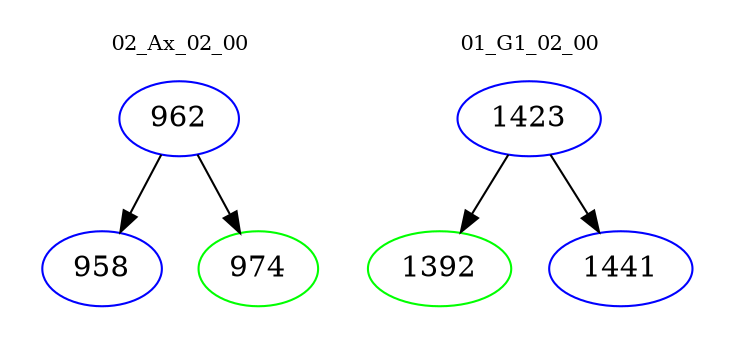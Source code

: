 digraph{
subgraph cluster_0 {
color = white
label = "02_Ax_02_00";
fontsize=10;
T0_962 [label="962", color="blue"]
T0_962 -> T0_958 [color="black"]
T0_958 [label="958", color="blue"]
T0_962 -> T0_974 [color="black"]
T0_974 [label="974", color="green"]
}
subgraph cluster_1 {
color = white
label = "01_G1_02_00";
fontsize=10;
T1_1423 [label="1423", color="blue"]
T1_1423 -> T1_1392 [color="black"]
T1_1392 [label="1392", color="green"]
T1_1423 -> T1_1441 [color="black"]
T1_1441 [label="1441", color="blue"]
}
}

